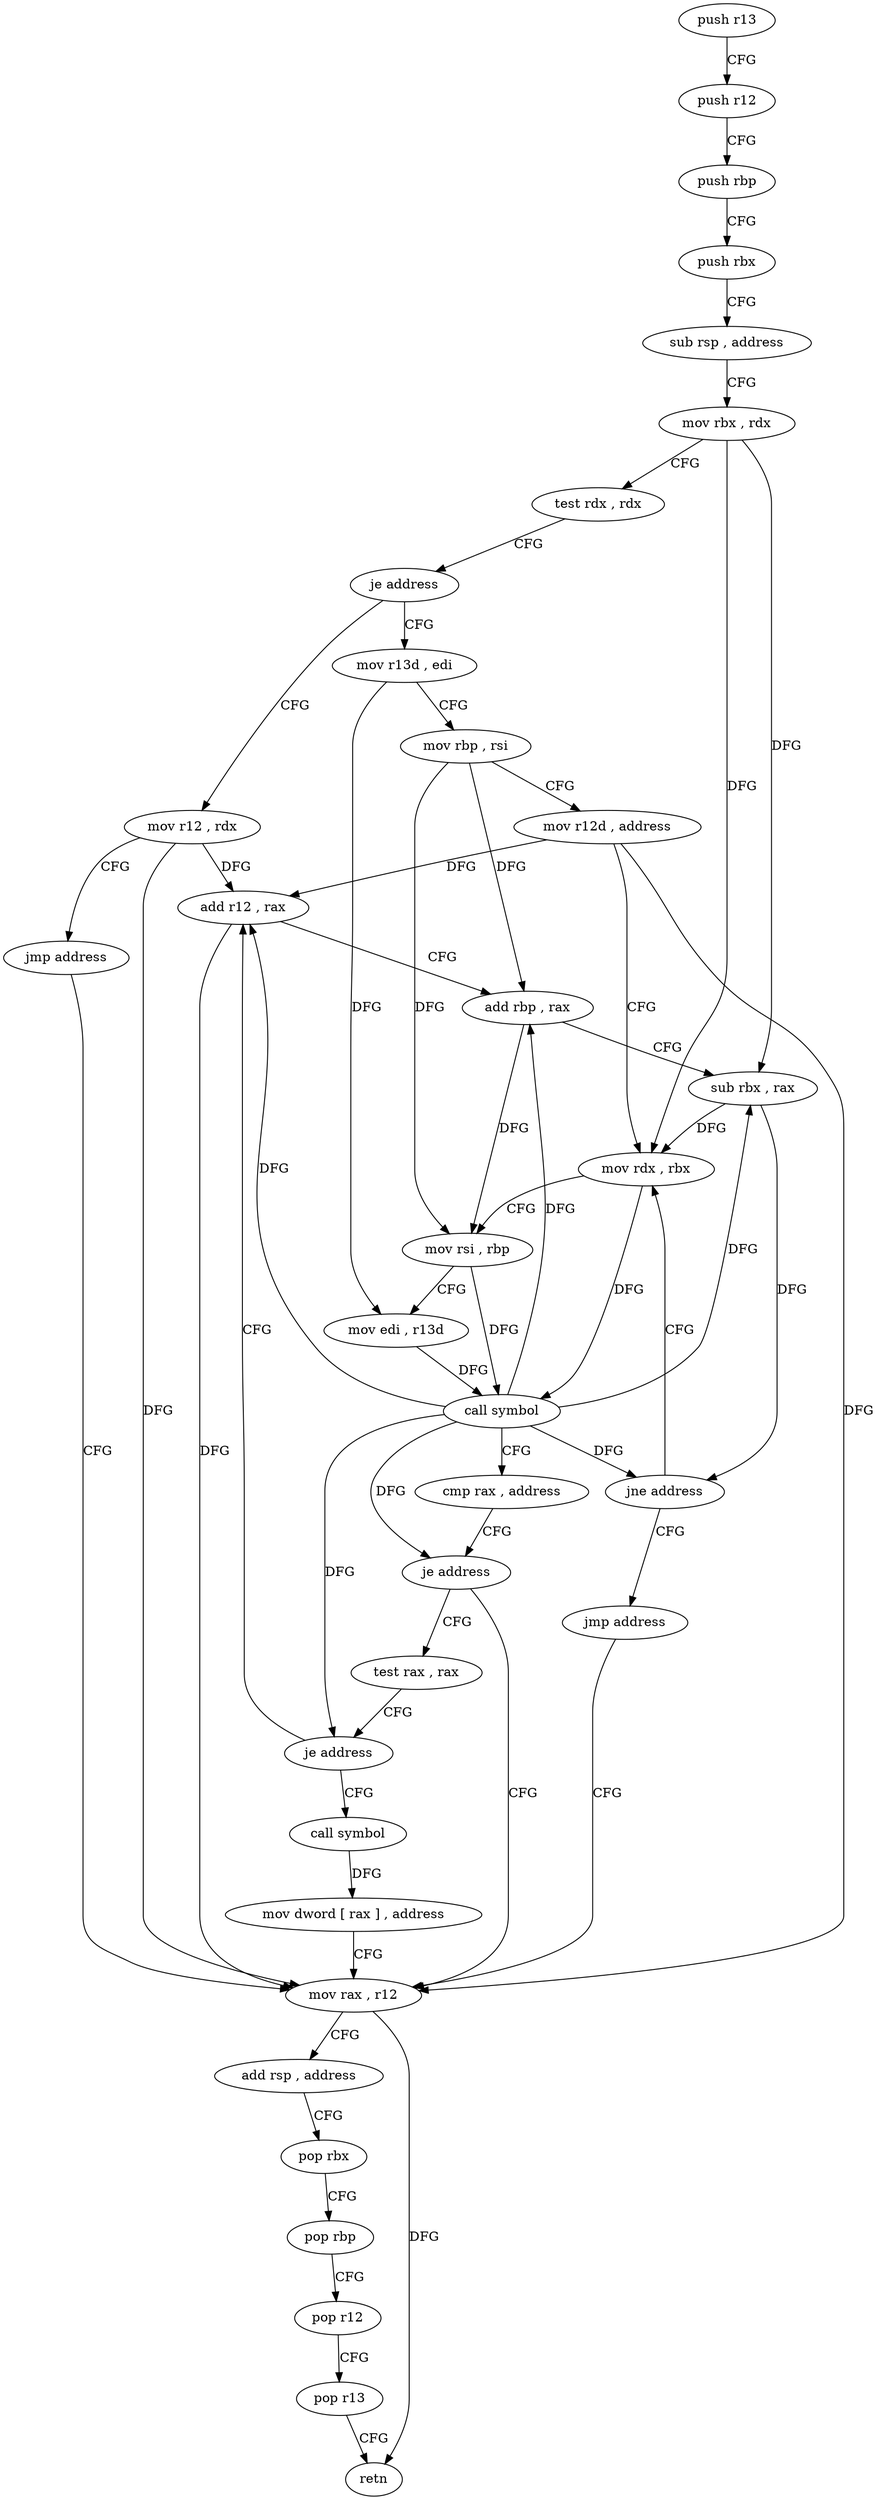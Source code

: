 digraph "func" {
"4219190" [label = "push r13" ]
"4219192" [label = "push r12" ]
"4219194" [label = "push rbp" ]
"4219195" [label = "push rbx" ]
"4219196" [label = "sub rsp , address" ]
"4219200" [label = "mov rbx , rdx" ]
"4219203" [label = "test rdx , rdx" ]
"4219206" [label = "je address" ]
"4219283" [label = "mov r12 , rdx" ]
"4219208" [label = "mov r13d , edi" ]
"4219286" [label = "jmp address" ]
"4219269" [label = "mov rax , r12" ]
"4219211" [label = "mov rbp , rsi" ]
"4219214" [label = "mov r12d , address" ]
"4219220" [label = "mov rdx , rbx" ]
"4219272" [label = "add rsp , address" ]
"4219276" [label = "pop rbx" ]
"4219277" [label = "pop rbp" ]
"4219278" [label = "pop r12" ]
"4219280" [label = "pop r13" ]
"4219282" [label = "retn" ]
"4219240" [label = "test rax , rax" ]
"4219243" [label = "je address" ]
"4219258" [label = "call symbol" ]
"4219245" [label = "add r12 , rax" ]
"4219263" [label = "mov dword [ rax ] , address" ]
"4219248" [label = "add rbp , rax" ]
"4219251" [label = "sub rbx , rax" ]
"4219254" [label = "jne address" ]
"4219256" [label = "jmp address" ]
"4219223" [label = "mov rsi , rbp" ]
"4219226" [label = "mov edi , r13d" ]
"4219229" [label = "call symbol" ]
"4219234" [label = "cmp rax , address" ]
"4219238" [label = "je address" ]
"4219190" -> "4219192" [ label = "CFG" ]
"4219192" -> "4219194" [ label = "CFG" ]
"4219194" -> "4219195" [ label = "CFG" ]
"4219195" -> "4219196" [ label = "CFG" ]
"4219196" -> "4219200" [ label = "CFG" ]
"4219200" -> "4219203" [ label = "CFG" ]
"4219200" -> "4219220" [ label = "DFG" ]
"4219200" -> "4219251" [ label = "DFG" ]
"4219203" -> "4219206" [ label = "CFG" ]
"4219206" -> "4219283" [ label = "CFG" ]
"4219206" -> "4219208" [ label = "CFG" ]
"4219283" -> "4219286" [ label = "CFG" ]
"4219283" -> "4219269" [ label = "DFG" ]
"4219283" -> "4219245" [ label = "DFG" ]
"4219208" -> "4219211" [ label = "CFG" ]
"4219208" -> "4219226" [ label = "DFG" ]
"4219286" -> "4219269" [ label = "CFG" ]
"4219269" -> "4219272" [ label = "CFG" ]
"4219269" -> "4219282" [ label = "DFG" ]
"4219211" -> "4219214" [ label = "CFG" ]
"4219211" -> "4219223" [ label = "DFG" ]
"4219211" -> "4219248" [ label = "DFG" ]
"4219214" -> "4219220" [ label = "CFG" ]
"4219214" -> "4219269" [ label = "DFG" ]
"4219214" -> "4219245" [ label = "DFG" ]
"4219220" -> "4219223" [ label = "CFG" ]
"4219220" -> "4219229" [ label = "DFG" ]
"4219272" -> "4219276" [ label = "CFG" ]
"4219276" -> "4219277" [ label = "CFG" ]
"4219277" -> "4219278" [ label = "CFG" ]
"4219278" -> "4219280" [ label = "CFG" ]
"4219280" -> "4219282" [ label = "CFG" ]
"4219240" -> "4219243" [ label = "CFG" ]
"4219243" -> "4219258" [ label = "CFG" ]
"4219243" -> "4219245" [ label = "CFG" ]
"4219258" -> "4219263" [ label = "DFG" ]
"4219245" -> "4219248" [ label = "CFG" ]
"4219245" -> "4219269" [ label = "DFG" ]
"4219263" -> "4219269" [ label = "CFG" ]
"4219248" -> "4219251" [ label = "CFG" ]
"4219248" -> "4219223" [ label = "DFG" ]
"4219251" -> "4219254" [ label = "DFG" ]
"4219251" -> "4219220" [ label = "DFG" ]
"4219254" -> "4219220" [ label = "CFG" ]
"4219254" -> "4219256" [ label = "CFG" ]
"4219256" -> "4219269" [ label = "CFG" ]
"4219223" -> "4219226" [ label = "CFG" ]
"4219223" -> "4219229" [ label = "DFG" ]
"4219226" -> "4219229" [ label = "DFG" ]
"4219229" -> "4219234" [ label = "CFG" ]
"4219229" -> "4219238" [ label = "DFG" ]
"4219229" -> "4219243" [ label = "DFG" ]
"4219229" -> "4219245" [ label = "DFG" ]
"4219229" -> "4219248" [ label = "DFG" ]
"4219229" -> "4219251" [ label = "DFG" ]
"4219229" -> "4219254" [ label = "DFG" ]
"4219234" -> "4219238" [ label = "CFG" ]
"4219238" -> "4219269" [ label = "CFG" ]
"4219238" -> "4219240" [ label = "CFG" ]
}
